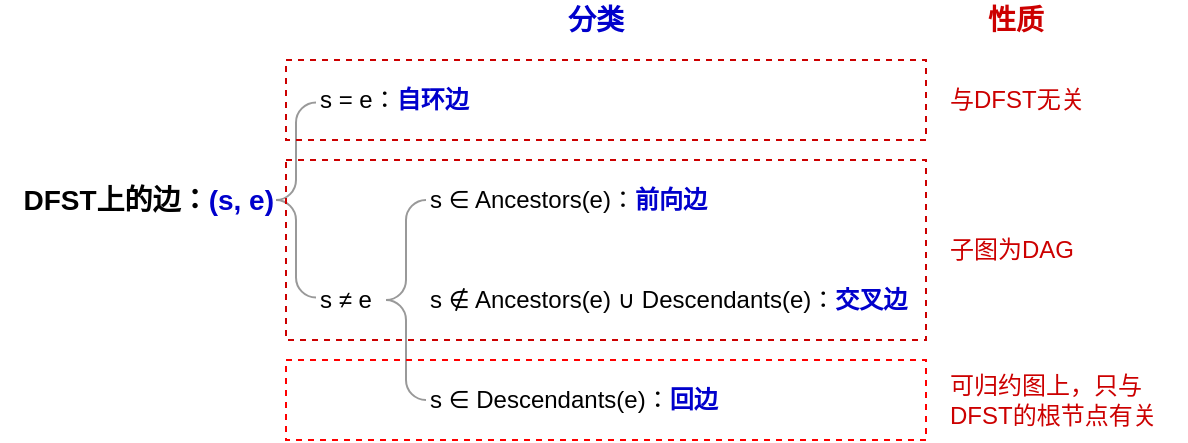 <mxfile version="15.3.8" type="device"><diagram id="STQEYrbRO3WlNJIRnkj-" name="Page-1"><mxGraphModel dx="1102" dy="819" grid="1" gridSize="10" guides="1" tooltips="1" connect="1" arrows="1" fold="1" page="1" pageScale="1" pageWidth="850" pageHeight="1100" math="0" shadow="0"><root><mxCell id="0"/><mxCell id="1" parent="0"/><mxCell id="jn4aQiHpjhXMCc8mtiMu-1" value="&lt;div style=&quot;font-size: 14px&quot; align=&quot;right&quot;&gt;&lt;b&gt;&lt;font style=&quot;font-size: 14px&quot;&gt;DFST上的边：&lt;font style=&quot;font-size: 14px&quot; color=&quot;#0000CC&quot;&gt;(s, e)&lt;/font&gt;&lt;/font&gt;&lt;/b&gt;&lt;/div&gt;" style="text;html=1;strokeColor=none;fillColor=none;align=right;verticalAlign=middle;whiteSpace=wrap;rounded=0;hachureGap=4;pointerEvents=0;" parent="1" vertex="1"><mxGeometry x="237.5" y="380" width="137.5" height="20" as="geometry"/></mxCell><mxCell id="jn4aQiHpjhXMCc8mtiMu-2" value="" style="labelPosition=right;align=left;strokeWidth=1;shape=mxgraph.mockup.markup.curlyBrace;html=1;shadow=0;dashed=0;strokeColor=#999999;direction=north;hachureGap=4;pointerEvents=0;" parent="1" vertex="1"><mxGeometry x="375" y="341.25" width="20" height="97.5" as="geometry"/></mxCell><mxCell id="jn4aQiHpjhXMCc8mtiMu-6" value="&lt;div align=&quot;left&quot;&gt;s = e：&lt;font color=&quot;#0000CC&quot;&gt;&lt;b&gt;自环边&lt;/b&gt;&lt;/font&gt;&lt;/div&gt;" style="text;html=1;strokeColor=none;fillColor=none;align=left;verticalAlign=middle;whiteSpace=wrap;rounded=0;hachureGap=4;pointerEvents=0;" parent="1" vertex="1"><mxGeometry x="395" y="330" width="85" height="20" as="geometry"/></mxCell><mxCell id="jn4aQiHpjhXMCc8mtiMu-7" value="&lt;div align=&quot;left&quot;&gt;s ≠ e&lt;/div&gt;" style="text;html=1;strokeColor=none;fillColor=none;align=left;verticalAlign=middle;whiteSpace=wrap;rounded=0;hachureGap=4;pointerEvents=0;" parent="1" vertex="1"><mxGeometry x="395" y="430" width="35" height="20" as="geometry"/></mxCell><mxCell id="jn4aQiHpjhXMCc8mtiMu-9" value="" style="labelPosition=right;align=left;strokeWidth=1;shape=mxgraph.mockup.markup.curlyBrace;html=1;shadow=0;dashed=0;strokeColor=#999999;direction=north;hachureGap=4;pointerEvents=0;fillColor=default;" parent="1" vertex="1"><mxGeometry x="430" y="390" width="20" height="100" as="geometry"/></mxCell><mxCell id="jn4aQiHpjhXMCc8mtiMu-14" value="&lt;div align=&quot;left&quot;&gt;s ∈ Ancestors(e)：&lt;font color=&quot;#0000CC&quot;&gt;&lt;b&gt;前向边&lt;/b&gt;&lt;/font&gt;&lt;/div&gt;" style="text;html=1;strokeColor=none;fillColor=none;align=left;verticalAlign=middle;whiteSpace=wrap;rounded=0;hachureGap=4;pointerEvents=0;" parent="1" vertex="1"><mxGeometry x="450" y="380" width="150" height="20" as="geometry"/></mxCell><mxCell id="jn4aQiHpjhXMCc8mtiMu-15" value="&lt;div align=&quot;left&quot;&gt;s ∈ Descendants(e)：&lt;font color=&quot;#0000CC&quot;&gt;&lt;b&gt;回边&lt;/b&gt;&lt;/font&gt;&lt;/div&gt;" style="text;html=1;strokeColor=none;fillColor=none;align=left;verticalAlign=middle;whiteSpace=wrap;rounded=0;hachureGap=4;pointerEvents=0;" parent="1" vertex="1"><mxGeometry x="450" y="480" width="170" height="20" as="geometry"/></mxCell><mxCell id="jn4aQiHpjhXMCc8mtiMu-16" value="&lt;div align=&quot;left&quot;&gt;s ∉ Ancestors(e) ∪ Descendants(e)：&lt;font color=&quot;#0000CC&quot;&gt;&lt;b&gt;交叉边&lt;/b&gt;&lt;/font&gt;&lt;/div&gt;" style="text;html=1;strokeColor=none;fillColor=none;align=left;verticalAlign=middle;whiteSpace=wrap;rounded=0;hachureGap=4;pointerEvents=0;" parent="1" vertex="1"><mxGeometry x="450" y="430" width="250" height="20" as="geometry"/></mxCell><mxCell id="jn4aQiHpjhXMCc8mtiMu-28" value="" style="rounded=0;whiteSpace=wrap;html=1;hachureGap=4;pointerEvents=0;fillColor=none;dashed=1;strokeColor=#CC0000;" parent="1" vertex="1"><mxGeometry x="380" y="370" width="320" height="90" as="geometry"/></mxCell><mxCell id="jn4aQiHpjhXMCc8mtiMu-29" value="" style="rounded=0;whiteSpace=wrap;html=1;hachureGap=4;pointerEvents=0;fillColor=none;dashed=1;strokeColor=#FF0000;" parent="1" vertex="1"><mxGeometry x="380" y="470" width="320" height="40" as="geometry"/></mxCell><mxCell id="jn4aQiHpjhXMCc8mtiMu-31" value="" style="rounded=0;whiteSpace=wrap;html=1;hachureGap=4;pointerEvents=0;fillColor=none;dashed=1;strokeColor=#CC0000;" parent="1" vertex="1"><mxGeometry x="380" y="320" width="320" height="40" as="geometry"/></mxCell><mxCell id="jn4aQiHpjhXMCc8mtiMu-33" value="&lt;div align=&quot;left&quot;&gt;&lt;font color=&quot;#CC0000&quot;&gt;与DFST无关&lt;/font&gt;&lt;/div&gt;" style="text;html=1;strokeColor=none;fillColor=none;align=left;verticalAlign=middle;whiteSpace=wrap;rounded=0;dashed=1;hachureGap=4;pointerEvents=0;" parent="1" vertex="1"><mxGeometry x="710" y="330" width="70" height="20" as="geometry"/></mxCell><mxCell id="jn4aQiHpjhXMCc8mtiMu-34" value="&lt;div align=&quot;left&quot;&gt;&lt;font color=&quot;#CC0000&quot;&gt;子图为DAG&lt;/font&gt;&lt;br&gt;&lt;/div&gt;" style="text;html=1;strokeColor=none;fillColor=none;align=left;verticalAlign=middle;whiteSpace=wrap;rounded=0;dashed=1;hachureGap=4;pointerEvents=0;" parent="1" vertex="1"><mxGeometry x="710" y="405" width="70" height="20" as="geometry"/></mxCell><mxCell id="jn4aQiHpjhXMCc8mtiMu-35" value="&lt;div align=&quot;left&quot;&gt;&lt;font color=&quot;#CC0000&quot;&gt;可归约图上，只与DFST的根节点有关&lt;/font&gt;&lt;/div&gt;" style="text;html=1;strokeColor=none;fillColor=none;align=left;verticalAlign=middle;whiteSpace=wrap;rounded=0;dashed=1;hachureGap=4;pointerEvents=0;" parent="1" vertex="1"><mxGeometry x="710" y="475" width="120" height="30" as="geometry"/></mxCell><mxCell id="jn4aQiHpjhXMCc8mtiMu-39" value="&lt;font style=&quot;font-size: 14px&quot;&gt;&lt;b&gt;&lt;font color=&quot;#0000CC&quot;&gt;分类&lt;/font&gt;&lt;/b&gt;&lt;/font&gt;" style="text;html=1;strokeColor=none;fillColor=none;align=center;verticalAlign=middle;whiteSpace=wrap;rounded=0;dashed=1;hachureGap=4;pointerEvents=0;" parent="1" vertex="1"><mxGeometry x="505" y="290" width="60" height="20" as="geometry"/></mxCell><mxCell id="jn4aQiHpjhXMCc8mtiMu-42" value="&lt;font style=&quot;font-size: 14px&quot;&gt;&lt;b&gt;&lt;font color=&quot;#CC0000&quot;&gt;性质&lt;/font&gt;&lt;/b&gt;&lt;/font&gt;" style="text;html=1;strokeColor=none;fillColor=none;align=center;verticalAlign=middle;whiteSpace=wrap;rounded=0;dashed=1;hachureGap=4;pointerEvents=0;" parent="1" vertex="1"><mxGeometry x="720" y="290" width="50" height="20" as="geometry"/></mxCell></root></mxGraphModel></diagram></mxfile>